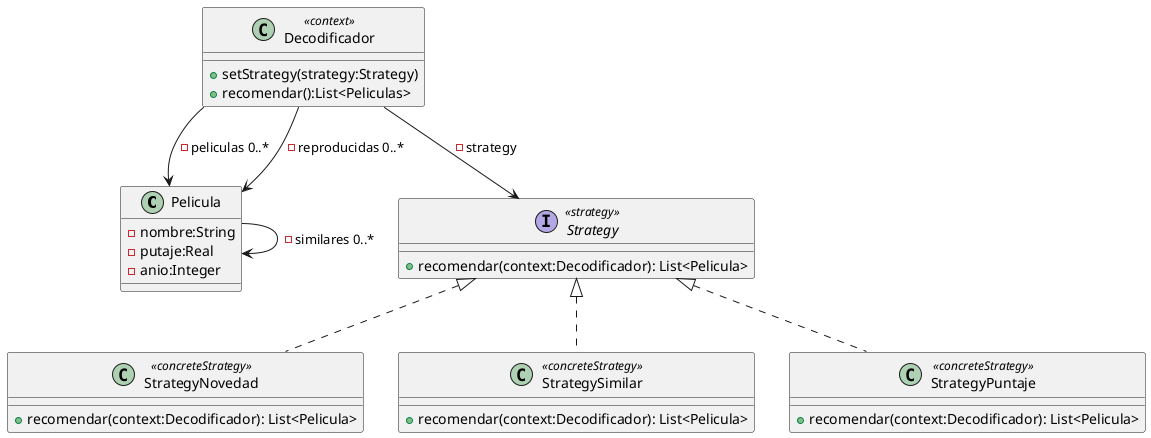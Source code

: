@startuml
class Pelicula{
-nombre:String
-putaje:Real
-anio:Integer
}
Pelicula --> Pelicula : -similares 0..*

class Decodificador <<context>> {
+setStrategy(strategy:Strategy)
+recomendar():List<Peliculas>
}
Decodificador --> Pelicula : -peliculas 0..*
Decodificador --> Pelicula : -reproducidas 0..*
Decodificador --> Strategy : -strategy
interface Strategy <<strategy>> {
+recomendar(context:Decodificador): List<Pelicula>
}
class StrategyNovedad <<concreteStrategy>> implements Strategy{
+recomendar(context:Decodificador): List<Pelicula>
}

class StrategySimilar <<concreteStrategy>> implements Strategy{
+recomendar(context:Decodificador): List<Pelicula>
}

class StrategyPuntaje <<concreteStrategy>> implements Strategy{
+recomendar(context:Decodificador): List<Pelicula>
}

@enduml